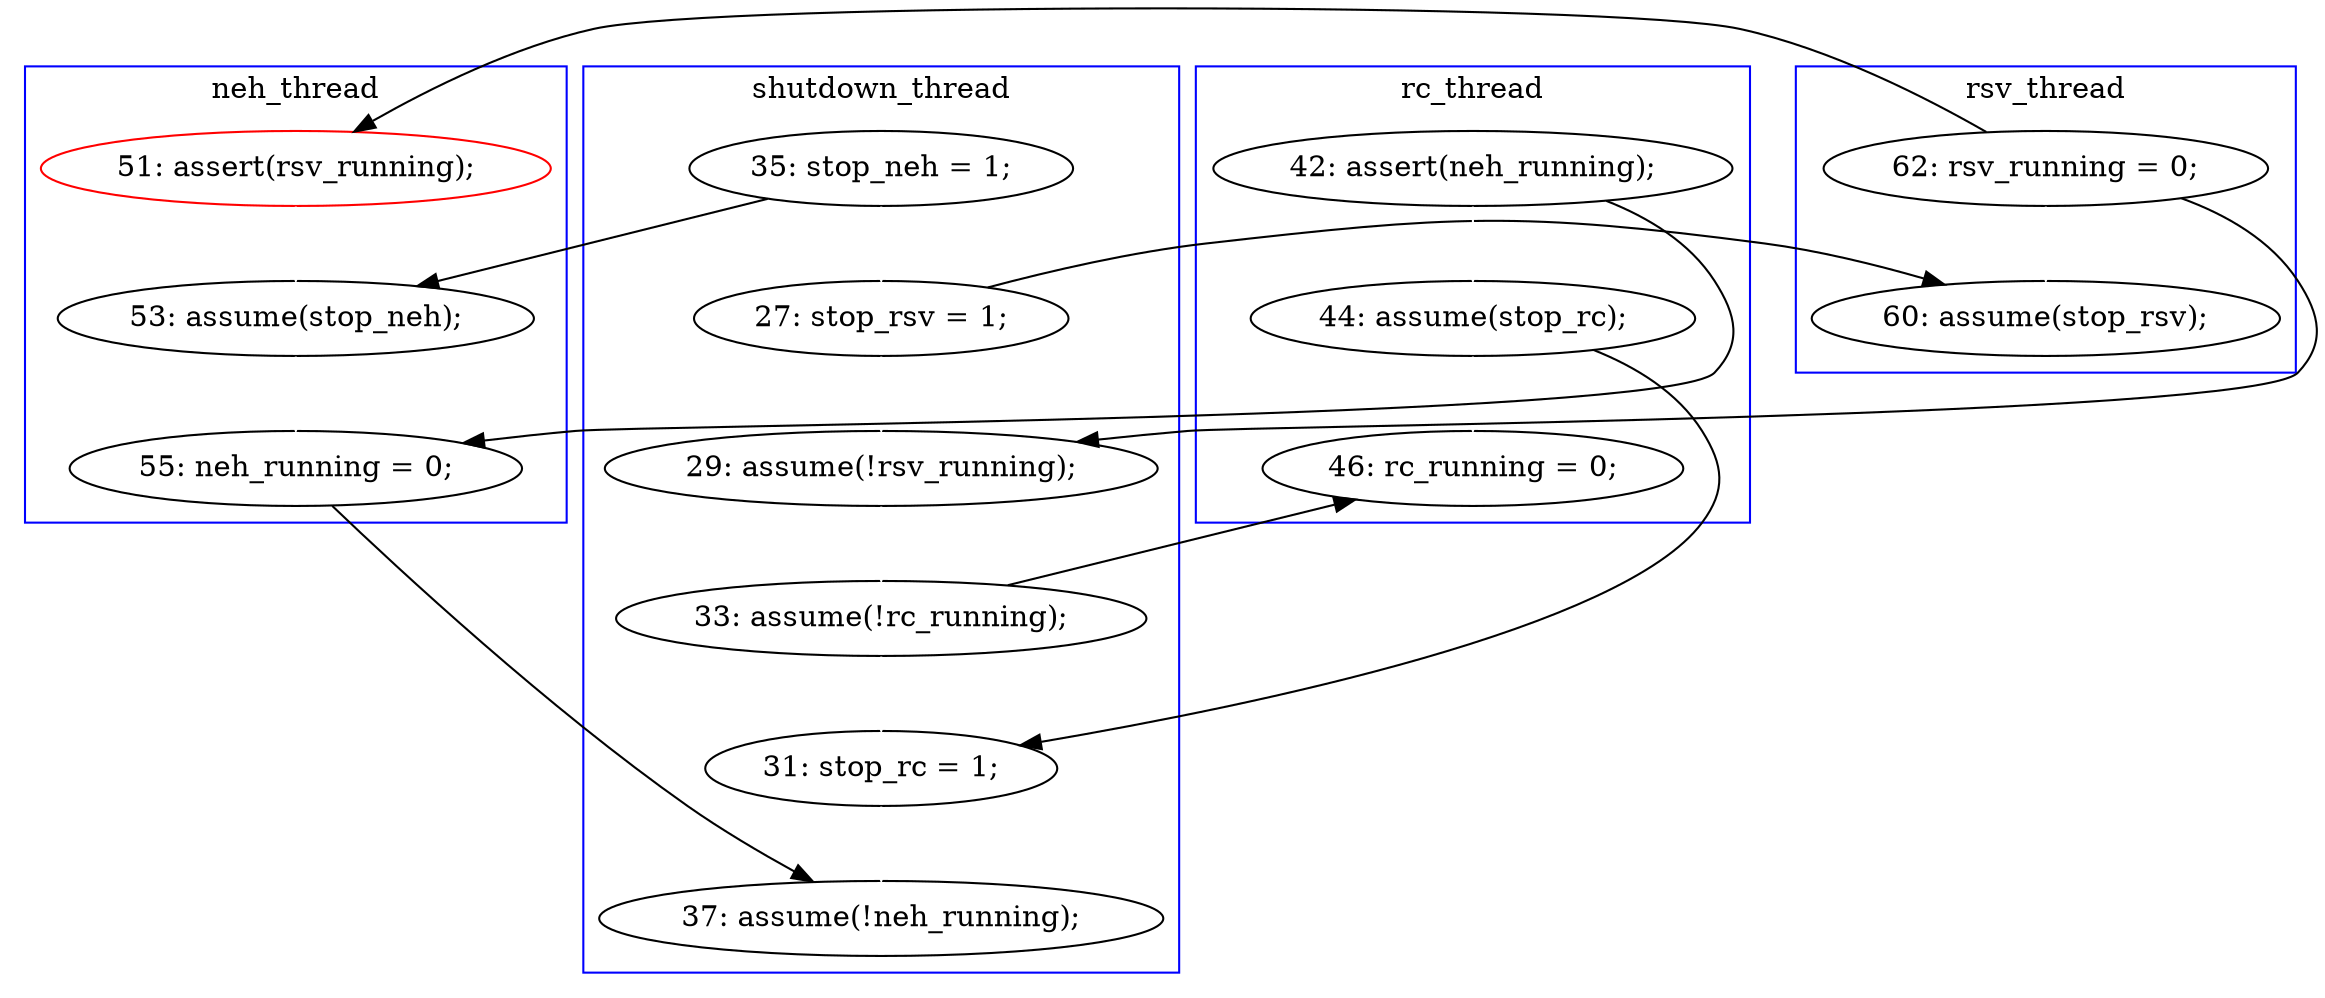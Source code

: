 digraph Counterexample {
	20 -> 22 [color = white, style = solid]
	24 -> 33 [color = black, style = solid, constraint = false]
	13 -> 15 [color = white, style = solid]
	11 -> 25 [color = black, style = solid, constraint = false]
	11 -> 24 [color = white, style = solid]
	24 -> 28 [color = white, style = solid]
	22 -> 28 [color = black, style = solid, constraint = false]
	15 -> 20 [color = white, style = solid]
	23 -> 25 [color = white, style = solid]
	19 -> 30 [color = white, style = solid]
	13 -> 23 [color = black, style = solid, constraint = false]
	21 -> 23 [color = white, style = solid]
	22 -> 33 [color = white, style = solid]
	15 -> 30 [color = black, style = solid, constraint = false]
	25 -> 34 [color = black, style = solid, constraint = false]
	33 -> 34 [color = white, style = solid]
	19 -> 20 [color = black, style = solid, constraint = false]
	19 -> 21 [color = black, style = solid, constraint = false]
	subgraph cluster2 {
		label = rc_thread
		color = blue
		11  [label = "42: assert(neh_running);"]
		24  [label = "44: assume(stop_rc);"]
		28  [label = "46: rc_running = 0;"]
	}
	subgraph cluster3 {
		label = neh_thread
		color = blue
		23  [label = "53: assume(stop_neh);"]
		25  [label = "55: neh_running = 0;"]
		21  [label = "51: assert(rsv_running);", color = red]
	}
	subgraph cluster1 {
		label = shutdown_thread
		color = blue
		20  [label = "29: assume(!rsv_running);"]
		13  [label = "35: stop_neh = 1;"]
		22  [label = "33: assume(!rc_running);"]
		33  [label = "31: stop_rc = 1;"]
		15  [label = "27: stop_rsv = 1;"]
		34  [label = "37: assume(!neh_running);"]
	}
	subgraph cluster4 {
		label = rsv_thread
		color = blue
		30  [label = "60: assume(stop_rsv);"]
		19  [label = "62: rsv_running = 0;"]
	}
}